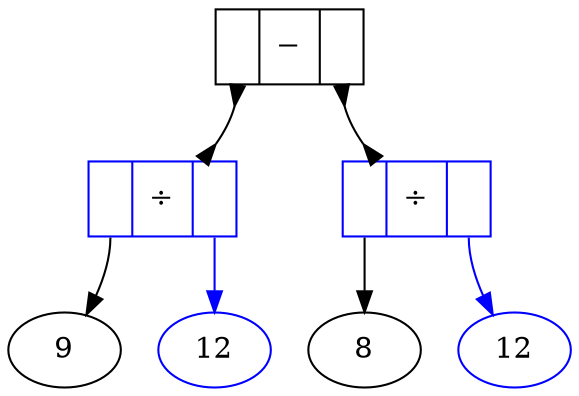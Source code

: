 strict digraph minusFrac2 {
twelve1, twelve2 [label="12", color=blue];
nine1 [label="9"];
eight1 [label="8"];
div3, div4 [shape=record, label="<0>|&divide;|<1>", color=blue];
minus2 [shape=record, label="<0>|&minus;|<1>"];
minus2:0 -> div3 [dir=both,arrowhead=inv,arrowtail=inv];
minus2:1 -> div4 [dir=both,arrowhead=inv,arrowtail=inv];
div3:0 -> nine1;
div3:1 -> twelve1 [color=blue];
div4:0 -> eight1;
div4:1 -> twelve2 [color=blue];
}